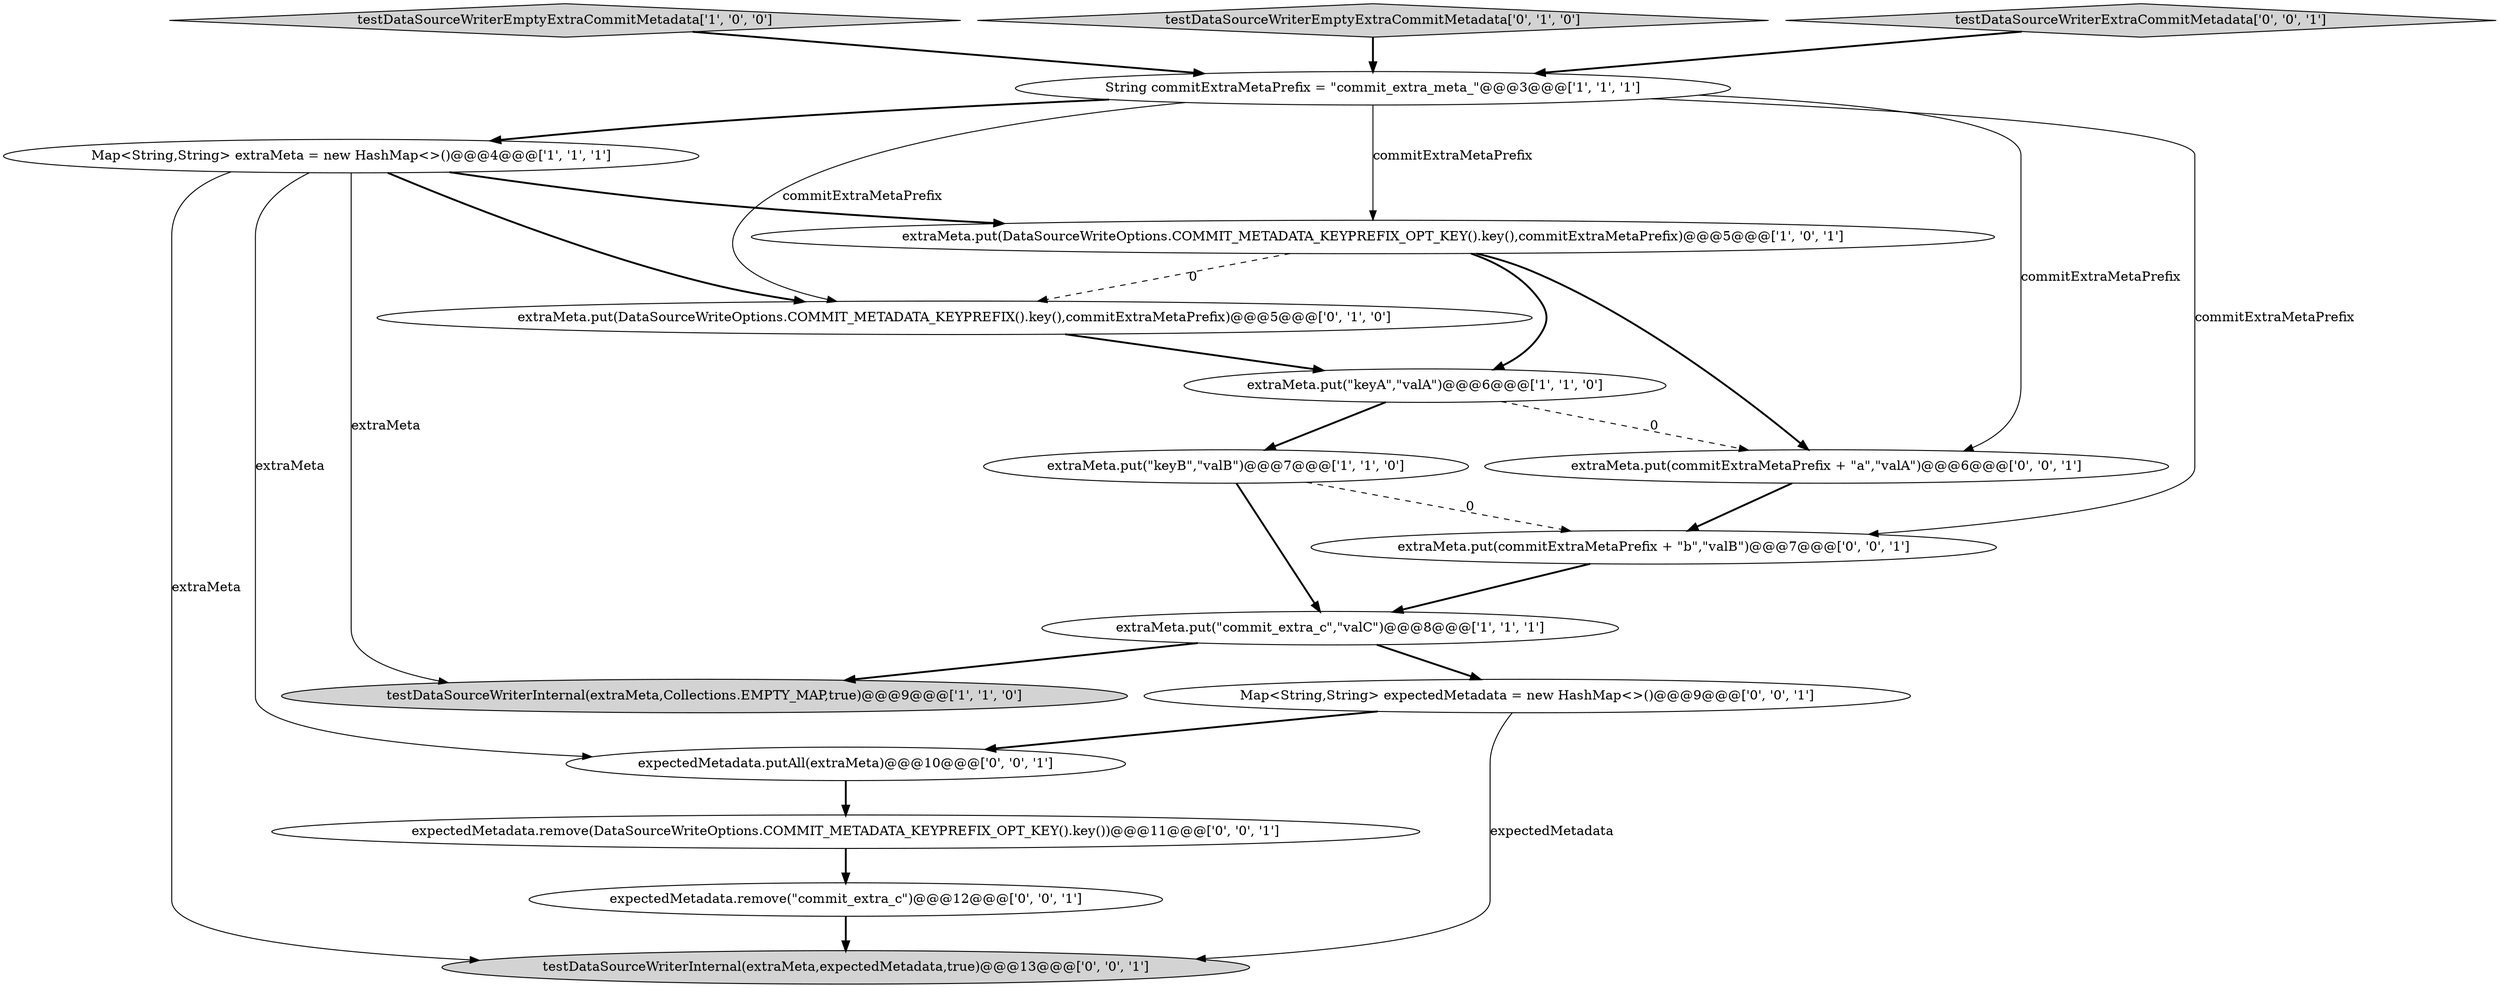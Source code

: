 digraph {
16 [style = filled, label = "Map<String,String> expectedMetadata = new HashMap<>()@@@9@@@['0', '0', '1']", fillcolor = white, shape = ellipse image = "AAA0AAABBB3BBB"];
5 [style = filled, label = "extraMeta.put(\"keyA\",\"valA\")@@@6@@@['1', '1', '0']", fillcolor = white, shape = ellipse image = "AAA0AAABBB1BBB"];
6 [style = filled, label = "extraMeta.put(\"commit_extra_c\",\"valC\")@@@8@@@['1', '1', '1']", fillcolor = white, shape = ellipse image = "AAA0AAABBB1BBB"];
12 [style = filled, label = "expectedMetadata.putAll(extraMeta)@@@10@@@['0', '0', '1']", fillcolor = white, shape = ellipse image = "AAA0AAABBB3BBB"];
4 [style = filled, label = "testDataSourceWriterEmptyExtraCommitMetadata['1', '0', '0']", fillcolor = lightgray, shape = diamond image = "AAA0AAABBB1BBB"];
15 [style = filled, label = "expectedMetadata.remove(\"commit_extra_c\")@@@12@@@['0', '0', '1']", fillcolor = white, shape = ellipse image = "AAA0AAABBB3BBB"];
10 [style = filled, label = "extraMeta.put(commitExtraMetaPrefix + \"b\",\"valB\")@@@7@@@['0', '0', '1']", fillcolor = white, shape = ellipse image = "AAA0AAABBB3BBB"];
2 [style = filled, label = "testDataSourceWriterInternal(extraMeta,Collections.EMPTY_MAP,true)@@@9@@@['1', '1', '0']", fillcolor = lightgray, shape = ellipse image = "AAA0AAABBB1BBB"];
9 [style = filled, label = "testDataSourceWriterEmptyExtraCommitMetadata['0', '1', '0']", fillcolor = lightgray, shape = diamond image = "AAA0AAABBB2BBB"];
3 [style = filled, label = "String commitExtraMetaPrefix = \"commit_extra_meta_\"@@@3@@@['1', '1', '1']", fillcolor = white, shape = ellipse image = "AAA0AAABBB1BBB"];
11 [style = filled, label = "extraMeta.put(commitExtraMetaPrefix + \"a\",\"valA\")@@@6@@@['0', '0', '1']", fillcolor = white, shape = ellipse image = "AAA0AAABBB3BBB"];
17 [style = filled, label = "testDataSourceWriterExtraCommitMetadata['0', '0', '1']", fillcolor = lightgray, shape = diamond image = "AAA0AAABBB3BBB"];
14 [style = filled, label = "expectedMetadata.remove(DataSourceWriteOptions.COMMIT_METADATA_KEYPREFIX_OPT_KEY().key())@@@11@@@['0', '0', '1']", fillcolor = white, shape = ellipse image = "AAA0AAABBB3BBB"];
7 [style = filled, label = "Map<String,String> extraMeta = new HashMap<>()@@@4@@@['1', '1', '1']", fillcolor = white, shape = ellipse image = "AAA0AAABBB1BBB"];
8 [style = filled, label = "extraMeta.put(DataSourceWriteOptions.COMMIT_METADATA_KEYPREFIX().key(),commitExtraMetaPrefix)@@@5@@@['0', '1', '0']", fillcolor = white, shape = ellipse image = "AAA1AAABBB2BBB"];
1 [style = filled, label = "extraMeta.put(DataSourceWriteOptions.COMMIT_METADATA_KEYPREFIX_OPT_KEY().key(),commitExtraMetaPrefix)@@@5@@@['1', '0', '1']", fillcolor = white, shape = ellipse image = "AAA0AAABBB1BBB"];
13 [style = filled, label = "testDataSourceWriterInternal(extraMeta,expectedMetadata,true)@@@13@@@['0', '0', '1']", fillcolor = lightgray, shape = ellipse image = "AAA0AAABBB3BBB"];
0 [style = filled, label = "extraMeta.put(\"keyB\",\"valB\")@@@7@@@['1', '1', '0']", fillcolor = white, shape = ellipse image = "AAA0AAABBB1BBB"];
0->6 [style = bold, label=""];
7->8 [style = bold, label=""];
8->5 [style = bold, label=""];
10->6 [style = bold, label=""];
7->13 [style = solid, label="extraMeta"];
12->14 [style = bold, label=""];
16->13 [style = solid, label="expectedMetadata"];
9->3 [style = bold, label=""];
0->10 [style = dashed, label="0"];
7->12 [style = solid, label="extraMeta"];
1->8 [style = dashed, label="0"];
17->3 [style = bold, label=""];
3->7 [style = bold, label=""];
3->10 [style = solid, label="commitExtraMetaPrefix"];
5->11 [style = dashed, label="0"];
6->2 [style = bold, label=""];
1->11 [style = bold, label=""];
6->16 [style = bold, label=""];
16->12 [style = bold, label=""];
5->0 [style = bold, label=""];
3->11 [style = solid, label="commitExtraMetaPrefix"];
11->10 [style = bold, label=""];
15->13 [style = bold, label=""];
1->5 [style = bold, label=""];
7->1 [style = bold, label=""];
14->15 [style = bold, label=""];
4->3 [style = bold, label=""];
7->2 [style = solid, label="extraMeta"];
3->8 [style = solid, label="commitExtraMetaPrefix"];
3->1 [style = solid, label="commitExtraMetaPrefix"];
}
